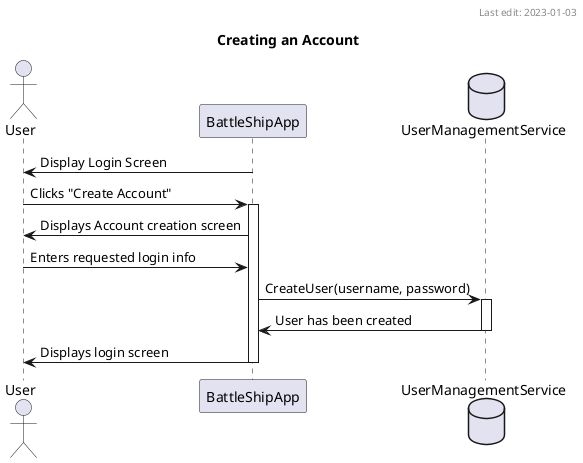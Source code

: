 @startuml
'Author: Hayden Carpenter
'Last Edit: 2023-01-03
title Creating an Account
header Last edit: 2023-01-03
actor User
participant BattleShipApp as gui
database UserManagementService as db
gui->User:Display Login Screen
User->gui++:Clicks "Create Account"
gui->User:Displays Account creation screen
User->gui:Enters requested login info
gui->db++:CreateUser(username, password)
db->gui:User has been created
db--
gui->User--:Displays login screen
@enduml